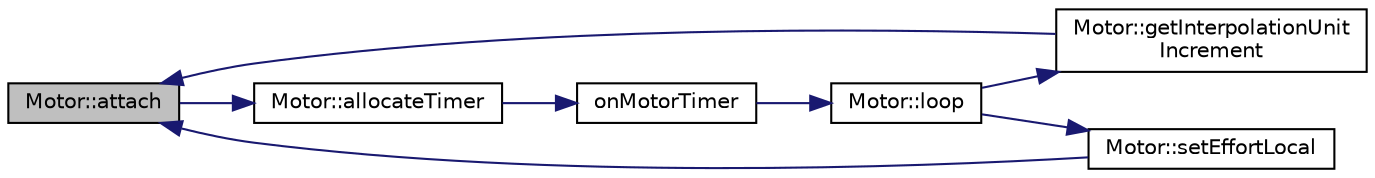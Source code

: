 digraph "Motor::attach"
{
 // LATEX_PDF_SIZE
  edge [fontname="Helvetica",fontsize="10",labelfontname="Helvetica",labelfontsize="10"];
  node [fontname="Helvetica",fontsize="10",shape=record];
  rankdir="LR";
  Node1 [label="Motor::attach",height=0.2,width=0.4,color="black", fillcolor="grey75", style="filled", fontcolor="black",tooltip="Attach the motors hardware."];
  Node1 -> Node2 [color="midnightblue",fontsize="10",style="solid",fontname="Helvetica"];
  Node2 [label="Motor::allocateTimer",height=0.2,width=0.4,color="black", fillcolor="white", style="filled",URL="$classMotor.html#aa5dbe98f9cbaebd430bf1b7841d4bbc0",tooltip=" "];
  Node2 -> Node3 [color="midnightblue",fontsize="10",style="solid",fontname="Helvetica"];
  Node3 [label="onMotorTimer",height=0.2,width=0.4,color="black", fillcolor="white", style="filled",URL="$Motor_8cpp.html#adb66b9c7a2544338725556bce116d5df",tooltip=" "];
  Node3 -> Node4 [color="midnightblue",fontsize="10",style="solid",fontname="Helvetica"];
  Node4 [label="Motor::loop",height=0.2,width=0.4,color="black", fillcolor="white", style="filled",URL="$classMotor.html#a2db9c1833fe2b9e5b1b1e4b9e5d4c4ee",tooltip=" "];
  Node4 -> Node5 [color="midnightblue",fontsize="10",style="solid",fontname="Helvetica"];
  Node5 [label="Motor::getInterpolationUnit\lIncrement",height=0.2,width=0.4,color="black", fillcolor="white", style="filled",URL="$classMotor.html#aee3b24180cc7221ab63e1c2c32363693",tooltip=" "];
  Node5 -> Node1 [color="midnightblue",fontsize="10",style="solid",fontname="Helvetica"];
  Node4 -> Node6 [color="midnightblue",fontsize="10",style="solid",fontname="Helvetica"];
  Node6 [label="Motor::setEffortLocal",height=0.2,width=0.4,color="black", fillcolor="white", style="filled",URL="$classMotor.html#adc069b762efb5288612fa03b00c86dbf",tooltip=" "];
  Node6 -> Node1 [color="midnightblue",fontsize="10",style="solid",fontname="Helvetica"];
}
